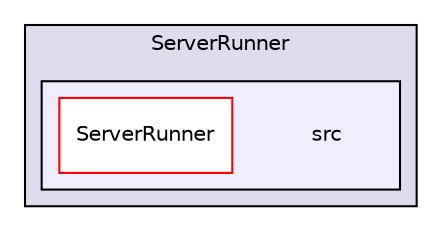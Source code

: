 digraph "D:/Work/Programmieren/Java/D-MARLA/Implementation/MARLA-Server/ServerRunner/src" {
  compound=true
  node [ fontsize="10", fontname="Helvetica"];
  edge [ labelfontsize="10", labelfontname="Helvetica"];
  subgraph clusterdir_87b3a2595eb58dfd31a2c4b79a77db9d {
    graph [ bgcolor="#ddddee", pencolor="black", label="ServerRunner" fontname="Helvetica", fontsize="10", URL="dir_87b3a2595eb58dfd31a2c4b79a77db9d.html"]
  subgraph clusterdir_caf7a0ed1a64eca2bb792c53936e784a {
    graph [ bgcolor="#eeeeff", pencolor="black", label="" URL="dir_caf7a0ed1a64eca2bb792c53936e784a.html"];
    dir_caf7a0ed1a64eca2bb792c53936e784a [shape=plaintext label="src"];
    dir_413646c86b1dd57ad716c6bf37fdfaca [shape=box label="ServerRunner" color="red" fillcolor="white" style="filled" URL="dir_413646c86b1dd57ad716c6bf37fdfaca.html"];
  }
  }
}

